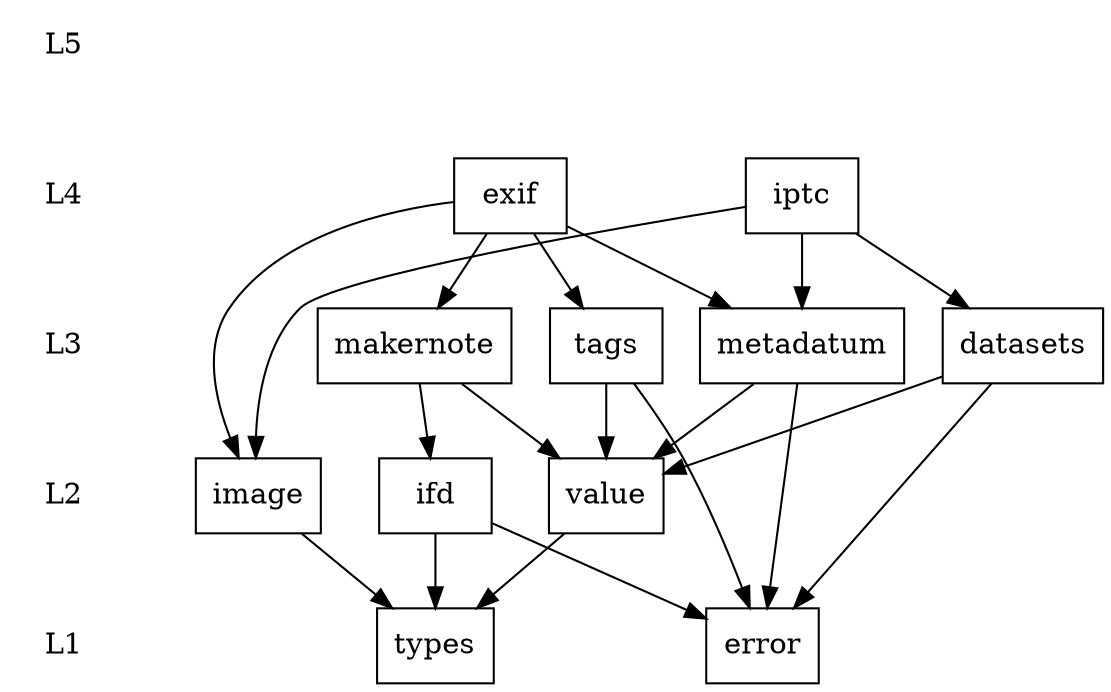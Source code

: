 ################################################################################
# File    exiv2.dot
# Brief   Dot file for a graph showing the component dependencies 
#         of the Exiv2 library. Run the following command to get the image:
#         $ dot -Tgif -oexiv2.gif exiv2.dot
# Version $Name:  $ $Revision: 1.3 $
# Author  Andreas Huggel (ahu)
#         <a href="mailto:ahuggel@gmx.net">ahuggel@gmx.net</a>
# Date    18-Feb-04, ahu: created
################################################################################

digraph G {

L1 [shape=plaintext] ;
L2 [shape=plaintext] ;
L3 [shape=plaintext] ;
L4 [shape=plaintext] ;
L5 [shape=plaintext] ;

"L5" -> "L4" -> "L3" -> "L2" -> "L1" [style=invis] ;

"exif"      [shape=box] ;
"iptc"      [shape=box] ;
"metadatum" [shape=box] ;
"ifd"       [shape=box] ;
"image"     [shape=box] ;
"tags"      [shape=box] ;
"datasets"  [shape=box] ;
"value"     [shape=box] ;
"types"     [shape=box] ;
"error"     [shape=box] ;
"makernote" [shape=box] ;

"exif" -> "metadatum" ;
"exif" -> "tags" ;
"exif" -> "makernote" ;
"exif" -> "image" ;
"iptc" -> "metadatum" ;
"iptc" -> "datasets" ;
"iptc" -> "image" ;
"metadatum" -> "value" ;
"metadatum" -> "error" ;
"makernote" -> "ifd" ;
"makernote" -> "value" ;
"ifd" -> "error" ;  
"ifd" -> "types" ;
"image" -> "types" ;
"tags" -> "error" ;
"tags" -> "value" ;
"datasets" -> "error" ;
"datasets" -> "value" ;
"value" -> "types" ;

{ rank=same; L1 error types }
{ rank=same; L2 image value ifd }

}
